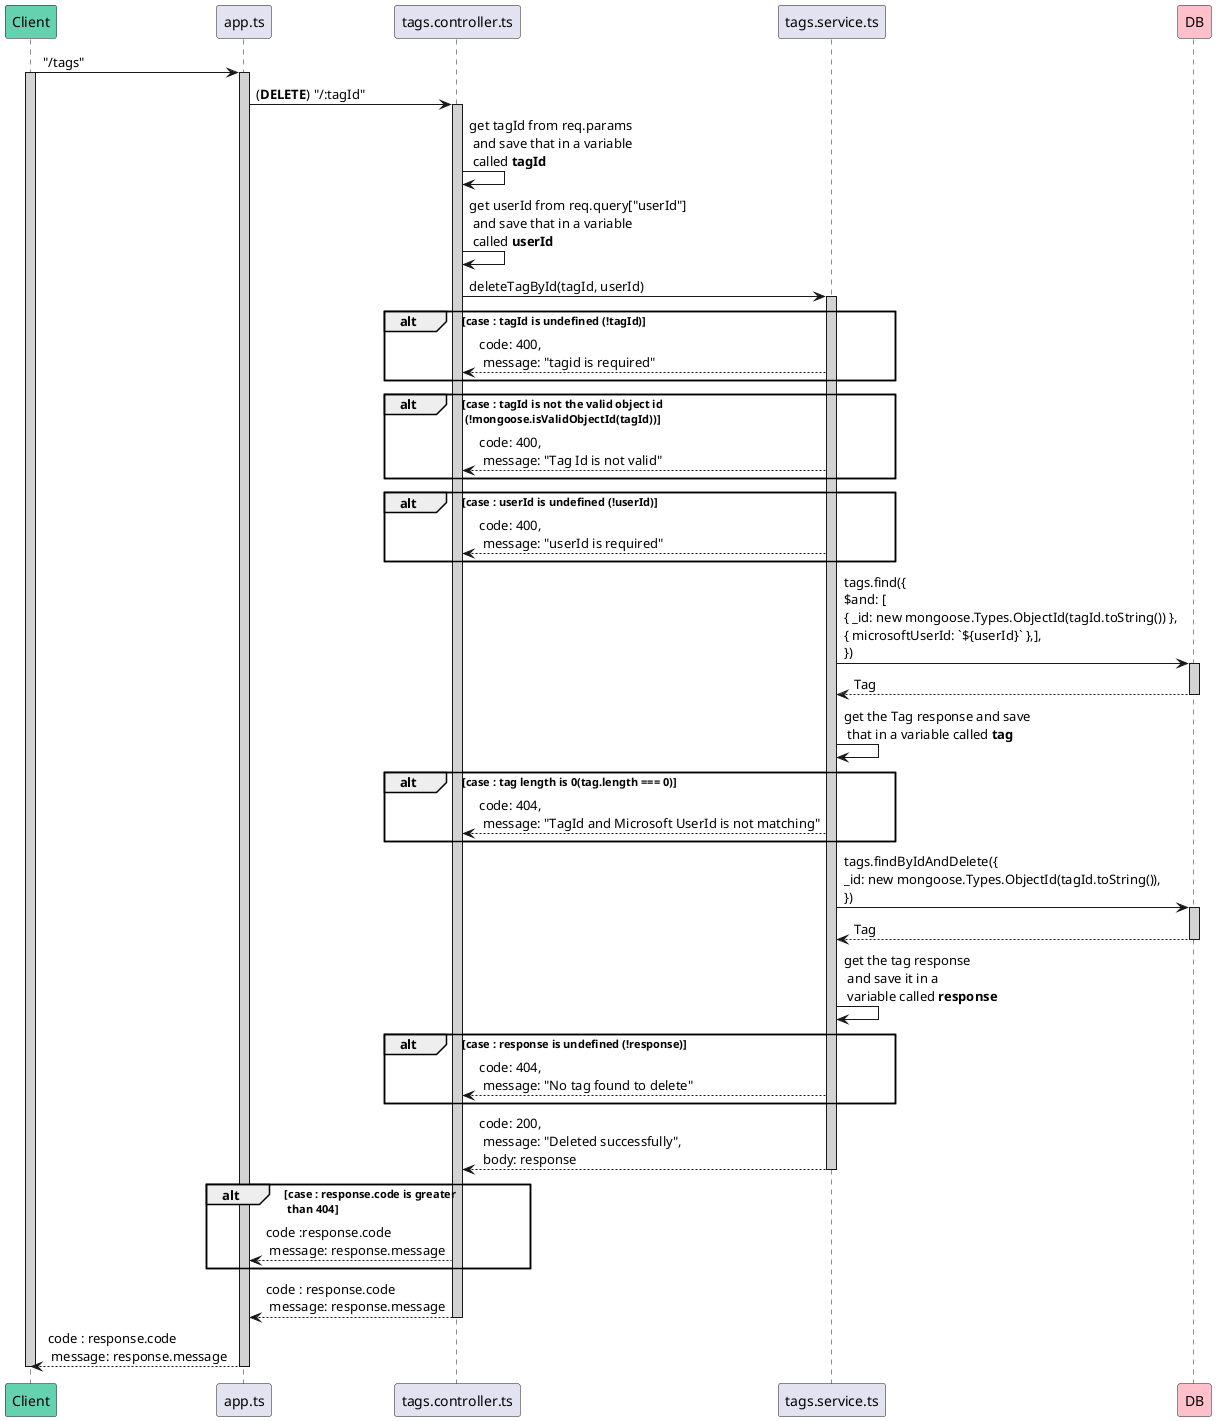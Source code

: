 @startuml delete tags by tagId
participant Client #64D1AF
participant app.ts
participant tags.controller.ts
participant tags.service.ts
participant DB #FFC0CB

Client -> app.ts : "/tags"
activate Client #D3D3D3
    activate app.ts #D3D3D3
        app.ts -> tags.controller.ts : (**DELETE**) "/:tagId"
        activate tags.controller.ts #D3D3D3
            tags.controller.ts -> tags.controller.ts : get tagId from req.params\n and save that in a variable\n called **tagId**
            tags.controller.ts -> tags.controller.ts : get userId from req.query["userId"]\n and save that in a variable\n called **userId**
            tags.controller.ts -> tags.service.ts : deleteTagById(tagId, userId)
            activate tags.service.ts #D3D3D3
                alt case : tagId is undefined (!tagId)
                    tags.controller.ts <-- tags.service.ts :  code: 400,\n message: "tagid is required"
                end
                alt case : tagId is not the valid object id\n (!mongoose.isValidObjectId(tagId))
                    tags.controller.ts <-- tags.service.ts : code: 400,\n message: "Tag Id is not valid"
                end
                alt case : userId is undefined (!userId)
                    tags.controller.ts <-- tags.service.ts :  code: 400,\n message: "userId is required"
                end
                tags.service.ts -> DB : tags.find({\n$and: [\n{ _id: new mongoose.Types.ObjectId(tagId.toString()) },\n{ microsoftUserId: `${userId}` },],\n})
                activate DB #D3D3D3
                    tags.service.ts <-- DB : Tag
                deactivate DB
                tags.service.ts -> tags.service.ts : get the Tag response and save\n that in a variable called **tag**
                alt case : **tag** length is 0(tag.length === 0)
                    tags.controller.ts <-- tags.service.ts : code: 404,\n message: "TagId and Microsoft UserId is not matching" 
                end
                tags.service.ts -> DB : tags.findByIdAndDelete({\n_id: new mongoose.Types.ObjectId(tagId.toString()),\n})
                activate DB #D3D3D3
                    tags.service.ts <-- DB : Tag
                deactivate DB
                tags.service.ts -> tags.service.ts : get the tag response\n and save it in a\n variable called **response**
                alt case : **response** is undefined (!response)
                    tags.controller.ts <-- tags.service.ts : code: 404,\n message: "No tag found to delete"
                end
                tags.controller.ts <-- tags.service.ts : code: 200,\n message: "Deleted successfully",\n body: response
            deactivate tags.service.ts
            alt case : response.code is greater\n than 404
                app.ts <-- tags.controller.ts : code :response.code\n message: response.message
            end
             app.ts <-- tags.controller.ts : code : response.code\n message: response.message
        deactivate tags.controller.ts
        Client <-- app.ts : code : response.code\n message: response.message
    deactivate app.ts
deactivate Client
@enduml